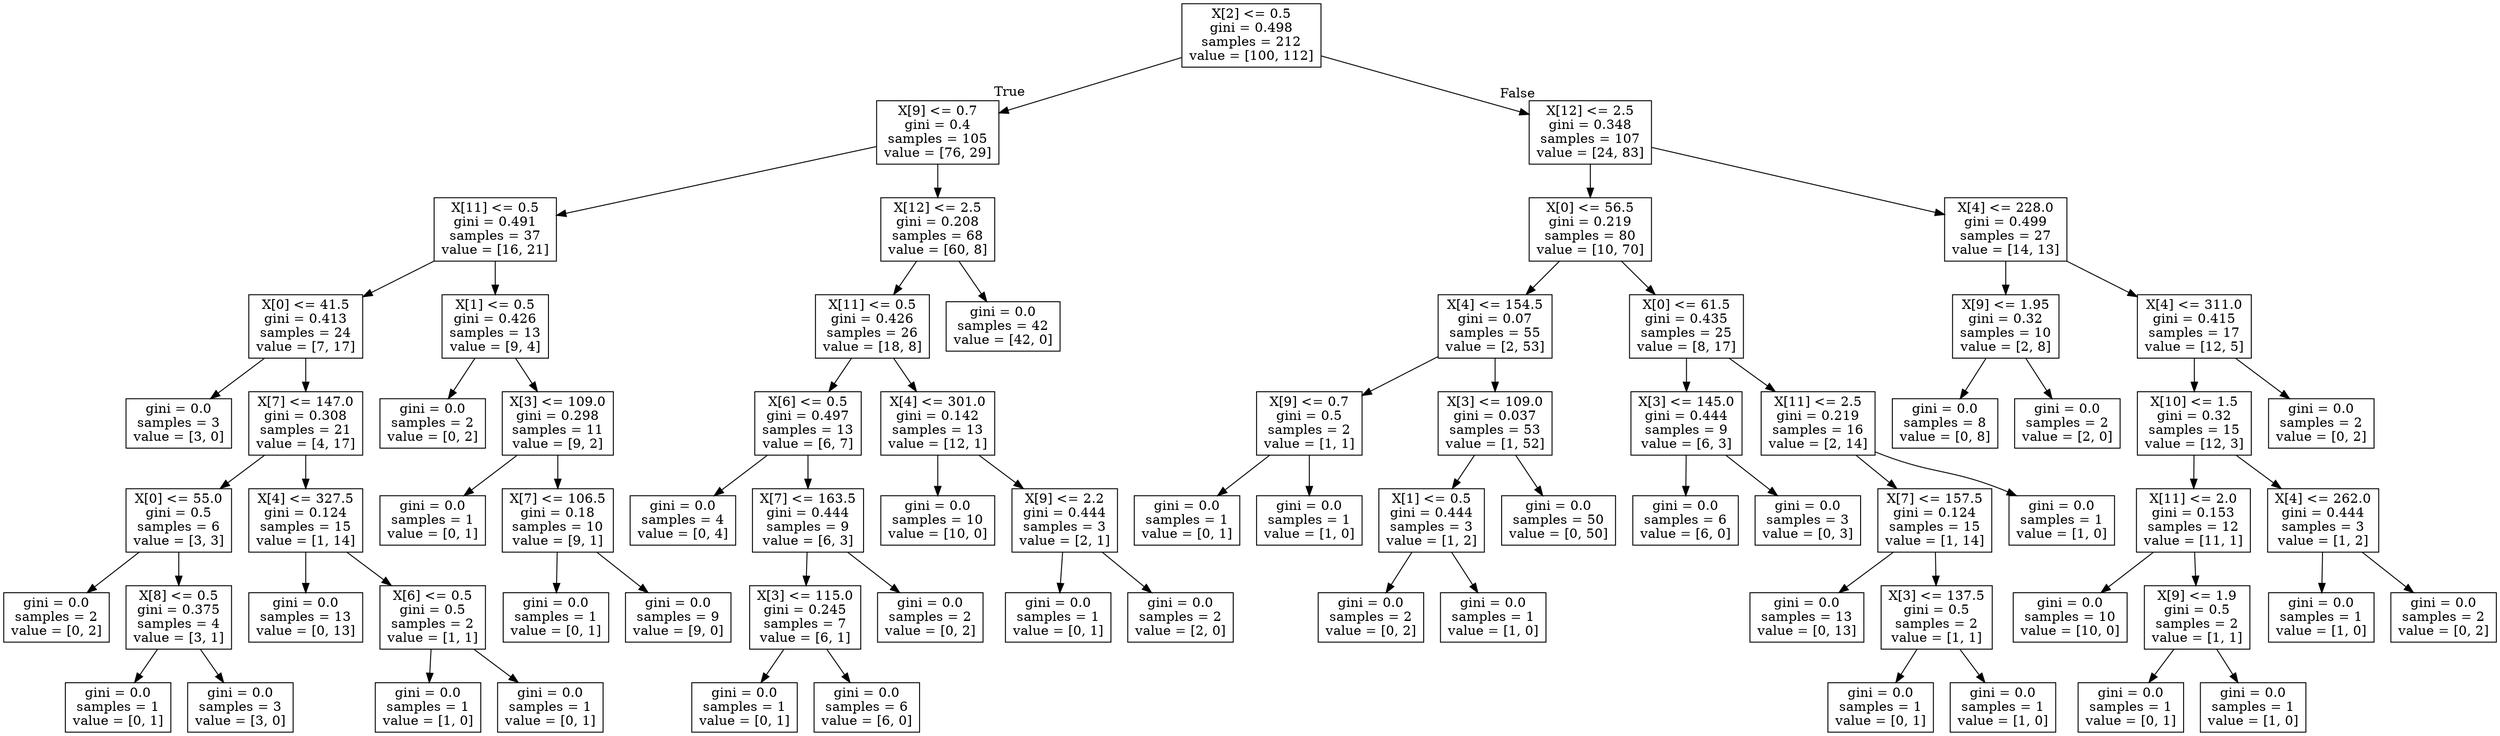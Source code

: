 digraph Tree {
node [shape=box] ;
0 [label="X[2] <= 0.5\ngini = 0.498\nsamples = 212\nvalue = [100, 112]"] ;
1 [label="X[9] <= 0.7\ngini = 0.4\nsamples = 105\nvalue = [76, 29]"] ;
0 -> 1 [labeldistance=2.5, labelangle=45, headlabel="True"] ;
2 [label="X[11] <= 0.5\ngini = 0.491\nsamples = 37\nvalue = [16, 21]"] ;
1 -> 2 ;
3 [label="X[0] <= 41.5\ngini = 0.413\nsamples = 24\nvalue = [7, 17]"] ;
2 -> 3 ;
4 [label="gini = 0.0\nsamples = 3\nvalue = [3, 0]"] ;
3 -> 4 ;
5 [label="X[7] <= 147.0\ngini = 0.308\nsamples = 21\nvalue = [4, 17]"] ;
3 -> 5 ;
6 [label="X[0] <= 55.0\ngini = 0.5\nsamples = 6\nvalue = [3, 3]"] ;
5 -> 6 ;
7 [label="gini = 0.0\nsamples = 2\nvalue = [0, 2]"] ;
6 -> 7 ;
8 [label="X[8] <= 0.5\ngini = 0.375\nsamples = 4\nvalue = [3, 1]"] ;
6 -> 8 ;
9 [label="gini = 0.0\nsamples = 1\nvalue = [0, 1]"] ;
8 -> 9 ;
10 [label="gini = 0.0\nsamples = 3\nvalue = [3, 0]"] ;
8 -> 10 ;
11 [label="X[4] <= 327.5\ngini = 0.124\nsamples = 15\nvalue = [1, 14]"] ;
5 -> 11 ;
12 [label="gini = 0.0\nsamples = 13\nvalue = [0, 13]"] ;
11 -> 12 ;
13 [label="X[6] <= 0.5\ngini = 0.5\nsamples = 2\nvalue = [1, 1]"] ;
11 -> 13 ;
14 [label="gini = 0.0\nsamples = 1\nvalue = [1, 0]"] ;
13 -> 14 ;
15 [label="gini = 0.0\nsamples = 1\nvalue = [0, 1]"] ;
13 -> 15 ;
16 [label="X[1] <= 0.5\ngini = 0.426\nsamples = 13\nvalue = [9, 4]"] ;
2 -> 16 ;
17 [label="gini = 0.0\nsamples = 2\nvalue = [0, 2]"] ;
16 -> 17 ;
18 [label="X[3] <= 109.0\ngini = 0.298\nsamples = 11\nvalue = [9, 2]"] ;
16 -> 18 ;
19 [label="gini = 0.0\nsamples = 1\nvalue = [0, 1]"] ;
18 -> 19 ;
20 [label="X[7] <= 106.5\ngini = 0.18\nsamples = 10\nvalue = [9, 1]"] ;
18 -> 20 ;
21 [label="gini = 0.0\nsamples = 1\nvalue = [0, 1]"] ;
20 -> 21 ;
22 [label="gini = 0.0\nsamples = 9\nvalue = [9, 0]"] ;
20 -> 22 ;
23 [label="X[12] <= 2.5\ngini = 0.208\nsamples = 68\nvalue = [60, 8]"] ;
1 -> 23 ;
24 [label="X[11] <= 0.5\ngini = 0.426\nsamples = 26\nvalue = [18, 8]"] ;
23 -> 24 ;
25 [label="X[6] <= 0.5\ngini = 0.497\nsamples = 13\nvalue = [6, 7]"] ;
24 -> 25 ;
26 [label="gini = 0.0\nsamples = 4\nvalue = [0, 4]"] ;
25 -> 26 ;
27 [label="X[7] <= 163.5\ngini = 0.444\nsamples = 9\nvalue = [6, 3]"] ;
25 -> 27 ;
28 [label="X[3] <= 115.0\ngini = 0.245\nsamples = 7\nvalue = [6, 1]"] ;
27 -> 28 ;
29 [label="gini = 0.0\nsamples = 1\nvalue = [0, 1]"] ;
28 -> 29 ;
30 [label="gini = 0.0\nsamples = 6\nvalue = [6, 0]"] ;
28 -> 30 ;
31 [label="gini = 0.0\nsamples = 2\nvalue = [0, 2]"] ;
27 -> 31 ;
32 [label="X[4] <= 301.0\ngini = 0.142\nsamples = 13\nvalue = [12, 1]"] ;
24 -> 32 ;
33 [label="gini = 0.0\nsamples = 10\nvalue = [10, 0]"] ;
32 -> 33 ;
34 [label="X[9] <= 2.2\ngini = 0.444\nsamples = 3\nvalue = [2, 1]"] ;
32 -> 34 ;
35 [label="gini = 0.0\nsamples = 1\nvalue = [0, 1]"] ;
34 -> 35 ;
36 [label="gini = 0.0\nsamples = 2\nvalue = [2, 0]"] ;
34 -> 36 ;
37 [label="gini = 0.0\nsamples = 42\nvalue = [42, 0]"] ;
23 -> 37 ;
38 [label="X[12] <= 2.5\ngini = 0.348\nsamples = 107\nvalue = [24, 83]"] ;
0 -> 38 [labeldistance=2.5, labelangle=-45, headlabel="False"] ;
39 [label="X[0] <= 56.5\ngini = 0.219\nsamples = 80\nvalue = [10, 70]"] ;
38 -> 39 ;
40 [label="X[4] <= 154.5\ngini = 0.07\nsamples = 55\nvalue = [2, 53]"] ;
39 -> 40 ;
41 [label="X[9] <= 0.7\ngini = 0.5\nsamples = 2\nvalue = [1, 1]"] ;
40 -> 41 ;
42 [label="gini = 0.0\nsamples = 1\nvalue = [0, 1]"] ;
41 -> 42 ;
43 [label="gini = 0.0\nsamples = 1\nvalue = [1, 0]"] ;
41 -> 43 ;
44 [label="X[3] <= 109.0\ngini = 0.037\nsamples = 53\nvalue = [1, 52]"] ;
40 -> 44 ;
45 [label="X[1] <= 0.5\ngini = 0.444\nsamples = 3\nvalue = [1, 2]"] ;
44 -> 45 ;
46 [label="gini = 0.0\nsamples = 2\nvalue = [0, 2]"] ;
45 -> 46 ;
47 [label="gini = 0.0\nsamples = 1\nvalue = [1, 0]"] ;
45 -> 47 ;
48 [label="gini = 0.0\nsamples = 50\nvalue = [0, 50]"] ;
44 -> 48 ;
49 [label="X[0] <= 61.5\ngini = 0.435\nsamples = 25\nvalue = [8, 17]"] ;
39 -> 49 ;
50 [label="X[3] <= 145.0\ngini = 0.444\nsamples = 9\nvalue = [6, 3]"] ;
49 -> 50 ;
51 [label="gini = 0.0\nsamples = 6\nvalue = [6, 0]"] ;
50 -> 51 ;
52 [label="gini = 0.0\nsamples = 3\nvalue = [0, 3]"] ;
50 -> 52 ;
53 [label="X[11] <= 2.5\ngini = 0.219\nsamples = 16\nvalue = [2, 14]"] ;
49 -> 53 ;
54 [label="X[7] <= 157.5\ngini = 0.124\nsamples = 15\nvalue = [1, 14]"] ;
53 -> 54 ;
55 [label="gini = 0.0\nsamples = 13\nvalue = [0, 13]"] ;
54 -> 55 ;
56 [label="X[3] <= 137.5\ngini = 0.5\nsamples = 2\nvalue = [1, 1]"] ;
54 -> 56 ;
57 [label="gini = 0.0\nsamples = 1\nvalue = [0, 1]"] ;
56 -> 57 ;
58 [label="gini = 0.0\nsamples = 1\nvalue = [1, 0]"] ;
56 -> 58 ;
59 [label="gini = 0.0\nsamples = 1\nvalue = [1, 0]"] ;
53 -> 59 ;
60 [label="X[4] <= 228.0\ngini = 0.499\nsamples = 27\nvalue = [14, 13]"] ;
38 -> 60 ;
61 [label="X[9] <= 1.95\ngini = 0.32\nsamples = 10\nvalue = [2, 8]"] ;
60 -> 61 ;
62 [label="gini = 0.0\nsamples = 8\nvalue = [0, 8]"] ;
61 -> 62 ;
63 [label="gini = 0.0\nsamples = 2\nvalue = [2, 0]"] ;
61 -> 63 ;
64 [label="X[4] <= 311.0\ngini = 0.415\nsamples = 17\nvalue = [12, 5]"] ;
60 -> 64 ;
65 [label="X[10] <= 1.5\ngini = 0.32\nsamples = 15\nvalue = [12, 3]"] ;
64 -> 65 ;
66 [label="X[11] <= 2.0\ngini = 0.153\nsamples = 12\nvalue = [11, 1]"] ;
65 -> 66 ;
67 [label="gini = 0.0\nsamples = 10\nvalue = [10, 0]"] ;
66 -> 67 ;
68 [label="X[9] <= 1.9\ngini = 0.5\nsamples = 2\nvalue = [1, 1]"] ;
66 -> 68 ;
69 [label="gini = 0.0\nsamples = 1\nvalue = [0, 1]"] ;
68 -> 69 ;
70 [label="gini = 0.0\nsamples = 1\nvalue = [1, 0]"] ;
68 -> 70 ;
71 [label="X[4] <= 262.0\ngini = 0.444\nsamples = 3\nvalue = [1, 2]"] ;
65 -> 71 ;
72 [label="gini = 0.0\nsamples = 1\nvalue = [1, 0]"] ;
71 -> 72 ;
73 [label="gini = 0.0\nsamples = 2\nvalue = [0, 2]"] ;
71 -> 73 ;
74 [label="gini = 0.0\nsamples = 2\nvalue = [0, 2]"] ;
64 -> 74 ;
}